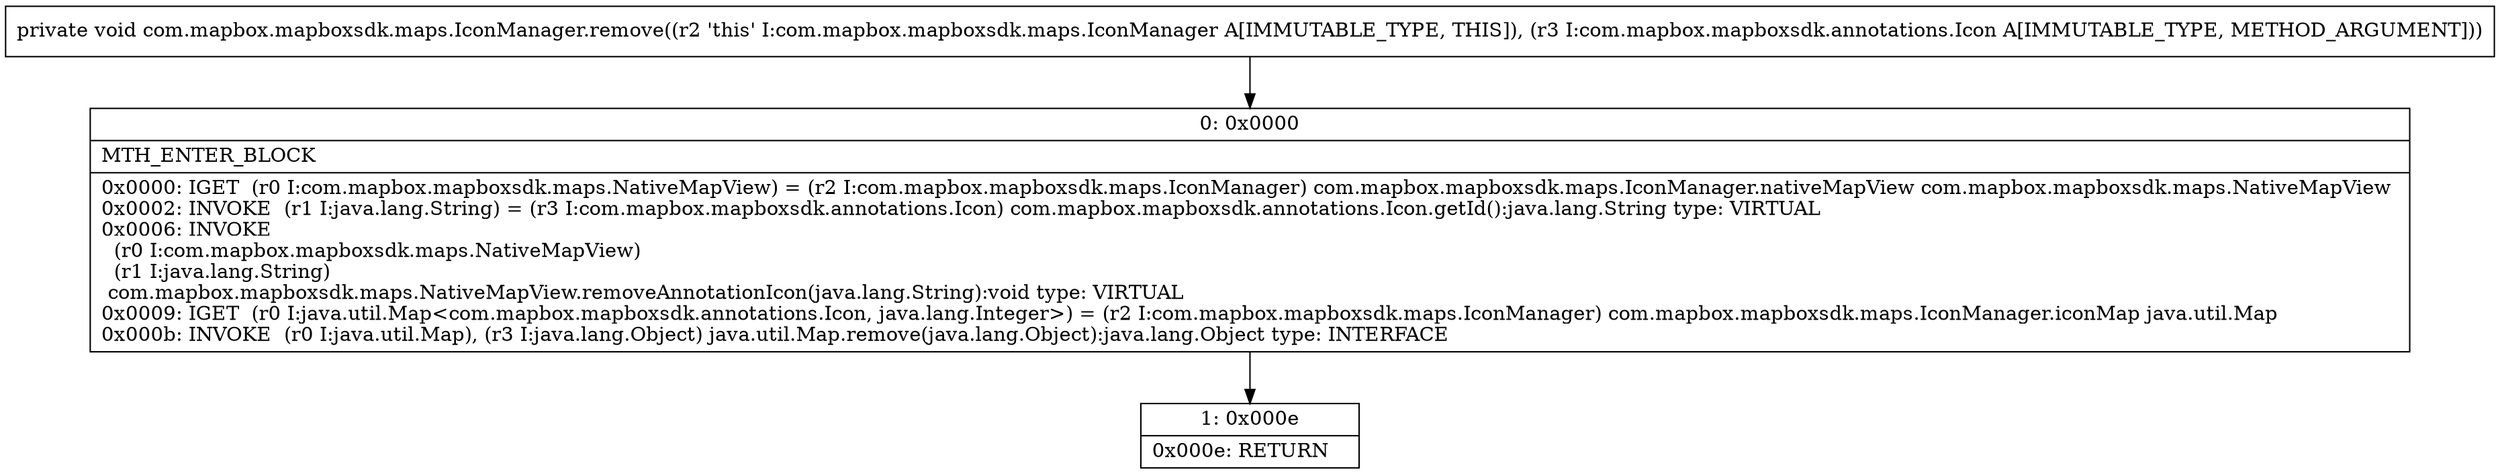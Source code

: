 digraph "CFG forcom.mapbox.mapboxsdk.maps.IconManager.remove(Lcom\/mapbox\/mapboxsdk\/annotations\/Icon;)V" {
Node_0 [shape=record,label="{0\:\ 0x0000|MTH_ENTER_BLOCK\l|0x0000: IGET  (r0 I:com.mapbox.mapboxsdk.maps.NativeMapView) = (r2 I:com.mapbox.mapboxsdk.maps.IconManager) com.mapbox.mapboxsdk.maps.IconManager.nativeMapView com.mapbox.mapboxsdk.maps.NativeMapView \l0x0002: INVOKE  (r1 I:java.lang.String) = (r3 I:com.mapbox.mapboxsdk.annotations.Icon) com.mapbox.mapboxsdk.annotations.Icon.getId():java.lang.String type: VIRTUAL \l0x0006: INVOKE  \l  (r0 I:com.mapbox.mapboxsdk.maps.NativeMapView)\l  (r1 I:java.lang.String)\l com.mapbox.mapboxsdk.maps.NativeMapView.removeAnnotationIcon(java.lang.String):void type: VIRTUAL \l0x0009: IGET  (r0 I:java.util.Map\<com.mapbox.mapboxsdk.annotations.Icon, java.lang.Integer\>) = (r2 I:com.mapbox.mapboxsdk.maps.IconManager) com.mapbox.mapboxsdk.maps.IconManager.iconMap java.util.Map \l0x000b: INVOKE  (r0 I:java.util.Map), (r3 I:java.lang.Object) java.util.Map.remove(java.lang.Object):java.lang.Object type: INTERFACE \l}"];
Node_1 [shape=record,label="{1\:\ 0x000e|0x000e: RETURN   \l}"];
MethodNode[shape=record,label="{private void com.mapbox.mapboxsdk.maps.IconManager.remove((r2 'this' I:com.mapbox.mapboxsdk.maps.IconManager A[IMMUTABLE_TYPE, THIS]), (r3 I:com.mapbox.mapboxsdk.annotations.Icon A[IMMUTABLE_TYPE, METHOD_ARGUMENT])) }"];
MethodNode -> Node_0;
Node_0 -> Node_1;
}

